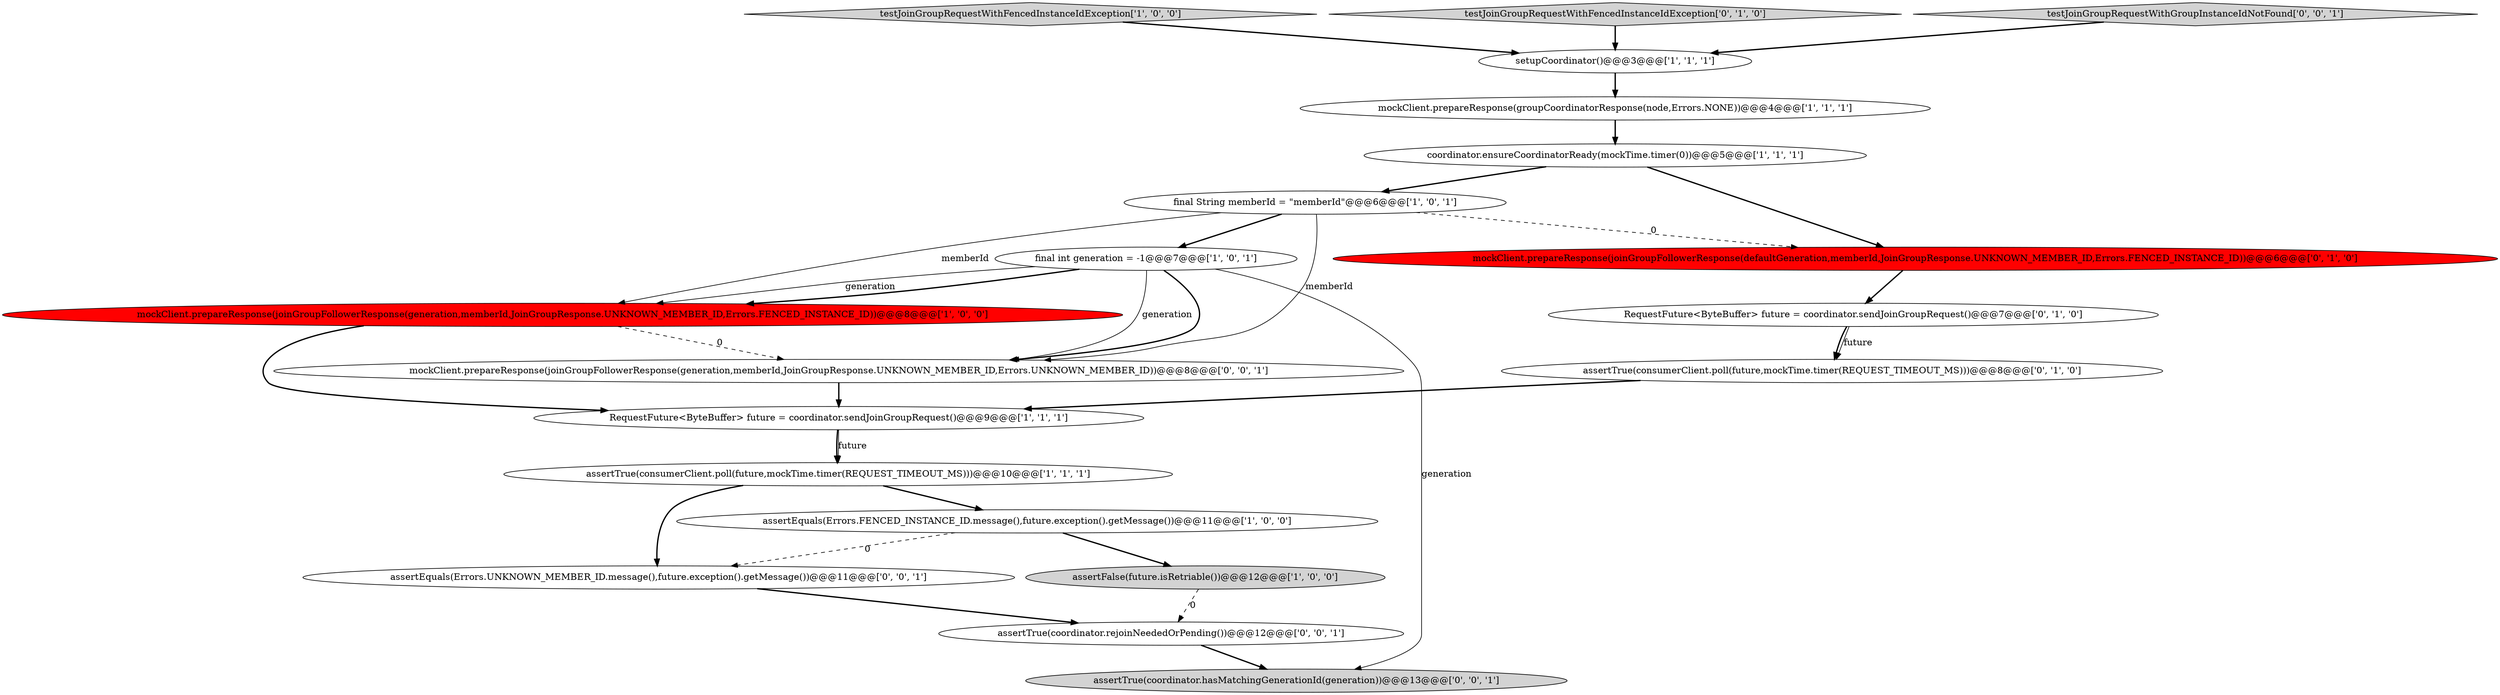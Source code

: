 digraph {
3 [style = filled, label = "mockClient.prepareResponse(joinGroupFollowerResponse(generation,memberId,JoinGroupResponse.UNKNOWN_MEMBER_ID,Errors.FENCED_INSTANCE_ID))@@@8@@@['1', '0', '0']", fillcolor = red, shape = ellipse image = "AAA1AAABBB1BBB"];
13 [style = filled, label = "assertTrue(consumerClient.poll(future,mockTime.timer(REQUEST_TIMEOUT_MS)))@@@8@@@['0', '1', '0']", fillcolor = white, shape = ellipse image = "AAA0AAABBB2BBB"];
7 [style = filled, label = "testJoinGroupRequestWithFencedInstanceIdException['1', '0', '0']", fillcolor = lightgray, shape = diamond image = "AAA0AAABBB1BBB"];
12 [style = filled, label = "testJoinGroupRequestWithFencedInstanceIdException['0', '1', '0']", fillcolor = lightgray, shape = diamond image = "AAA0AAABBB2BBB"];
17 [style = filled, label = "assertTrue(coordinator.rejoinNeededOrPending())@@@12@@@['0', '0', '1']", fillcolor = white, shape = ellipse image = "AAA0AAABBB3BBB"];
0 [style = filled, label = "setupCoordinator()@@@3@@@['1', '1', '1']", fillcolor = white, shape = ellipse image = "AAA0AAABBB1BBB"];
15 [style = filled, label = "assertEquals(Errors.UNKNOWN_MEMBER_ID.message(),future.exception().getMessage())@@@11@@@['0', '0', '1']", fillcolor = white, shape = ellipse image = "AAA0AAABBB3BBB"];
11 [style = filled, label = "mockClient.prepareResponse(joinGroupFollowerResponse(defaultGeneration,memberId,JoinGroupResponse.UNKNOWN_MEMBER_ID,Errors.FENCED_INSTANCE_ID))@@@6@@@['0', '1', '0']", fillcolor = red, shape = ellipse image = "AAA1AAABBB2BBB"];
1 [style = filled, label = "coordinator.ensureCoordinatorReady(mockTime.timer(0))@@@5@@@['1', '1', '1']", fillcolor = white, shape = ellipse image = "AAA0AAABBB1BBB"];
2 [style = filled, label = "final String memberId = \"memberId\"@@@6@@@['1', '0', '1']", fillcolor = white, shape = ellipse image = "AAA0AAABBB1BBB"];
19 [style = filled, label = "mockClient.prepareResponse(joinGroupFollowerResponse(generation,memberId,JoinGroupResponse.UNKNOWN_MEMBER_ID,Errors.UNKNOWN_MEMBER_ID))@@@8@@@['0', '0', '1']", fillcolor = white, shape = ellipse image = "AAA0AAABBB3BBB"];
9 [style = filled, label = "final int generation = -1@@@7@@@['1', '0', '1']", fillcolor = white, shape = ellipse image = "AAA0AAABBB1BBB"];
10 [style = filled, label = "assertFalse(future.isRetriable())@@@12@@@['1', '0', '0']", fillcolor = lightgray, shape = ellipse image = "AAA0AAABBB1BBB"];
14 [style = filled, label = "RequestFuture<ByteBuffer> future = coordinator.sendJoinGroupRequest()@@@7@@@['0', '1', '0']", fillcolor = white, shape = ellipse image = "AAA0AAABBB2BBB"];
16 [style = filled, label = "testJoinGroupRequestWithGroupInstanceIdNotFound['0', '0', '1']", fillcolor = lightgray, shape = diamond image = "AAA0AAABBB3BBB"];
8 [style = filled, label = "mockClient.prepareResponse(groupCoordinatorResponse(node,Errors.NONE))@@@4@@@['1', '1', '1']", fillcolor = white, shape = ellipse image = "AAA0AAABBB1BBB"];
18 [style = filled, label = "assertTrue(coordinator.hasMatchingGenerationId(generation))@@@13@@@['0', '0', '1']", fillcolor = lightgray, shape = ellipse image = "AAA0AAABBB3BBB"];
5 [style = filled, label = "RequestFuture<ByteBuffer> future = coordinator.sendJoinGroupRequest()@@@9@@@['1', '1', '1']", fillcolor = white, shape = ellipse image = "AAA0AAABBB1BBB"];
4 [style = filled, label = "assertEquals(Errors.FENCED_INSTANCE_ID.message(),future.exception().getMessage())@@@11@@@['1', '0', '0']", fillcolor = white, shape = ellipse image = "AAA0AAABBB1BBB"];
6 [style = filled, label = "assertTrue(consumerClient.poll(future,mockTime.timer(REQUEST_TIMEOUT_MS)))@@@10@@@['1', '1', '1']", fillcolor = white, shape = ellipse image = "AAA0AAABBB1BBB"];
4->10 [style = bold, label=""];
2->3 [style = solid, label="memberId"];
2->19 [style = solid, label="memberId"];
16->0 [style = bold, label=""];
9->19 [style = solid, label="generation"];
9->18 [style = solid, label="generation"];
11->14 [style = bold, label=""];
7->0 [style = bold, label=""];
2->9 [style = bold, label=""];
12->0 [style = bold, label=""];
6->15 [style = bold, label=""];
1->11 [style = bold, label=""];
3->19 [style = dashed, label="0"];
8->1 [style = bold, label=""];
19->5 [style = bold, label=""];
6->4 [style = bold, label=""];
15->17 [style = bold, label=""];
3->5 [style = bold, label=""];
5->6 [style = bold, label=""];
4->15 [style = dashed, label="0"];
0->8 [style = bold, label=""];
5->6 [style = solid, label="future"];
10->17 [style = dashed, label="0"];
13->5 [style = bold, label=""];
9->19 [style = bold, label=""];
9->3 [style = bold, label=""];
2->11 [style = dashed, label="0"];
1->2 [style = bold, label=""];
9->3 [style = solid, label="generation"];
14->13 [style = bold, label=""];
17->18 [style = bold, label=""];
14->13 [style = solid, label="future"];
}
